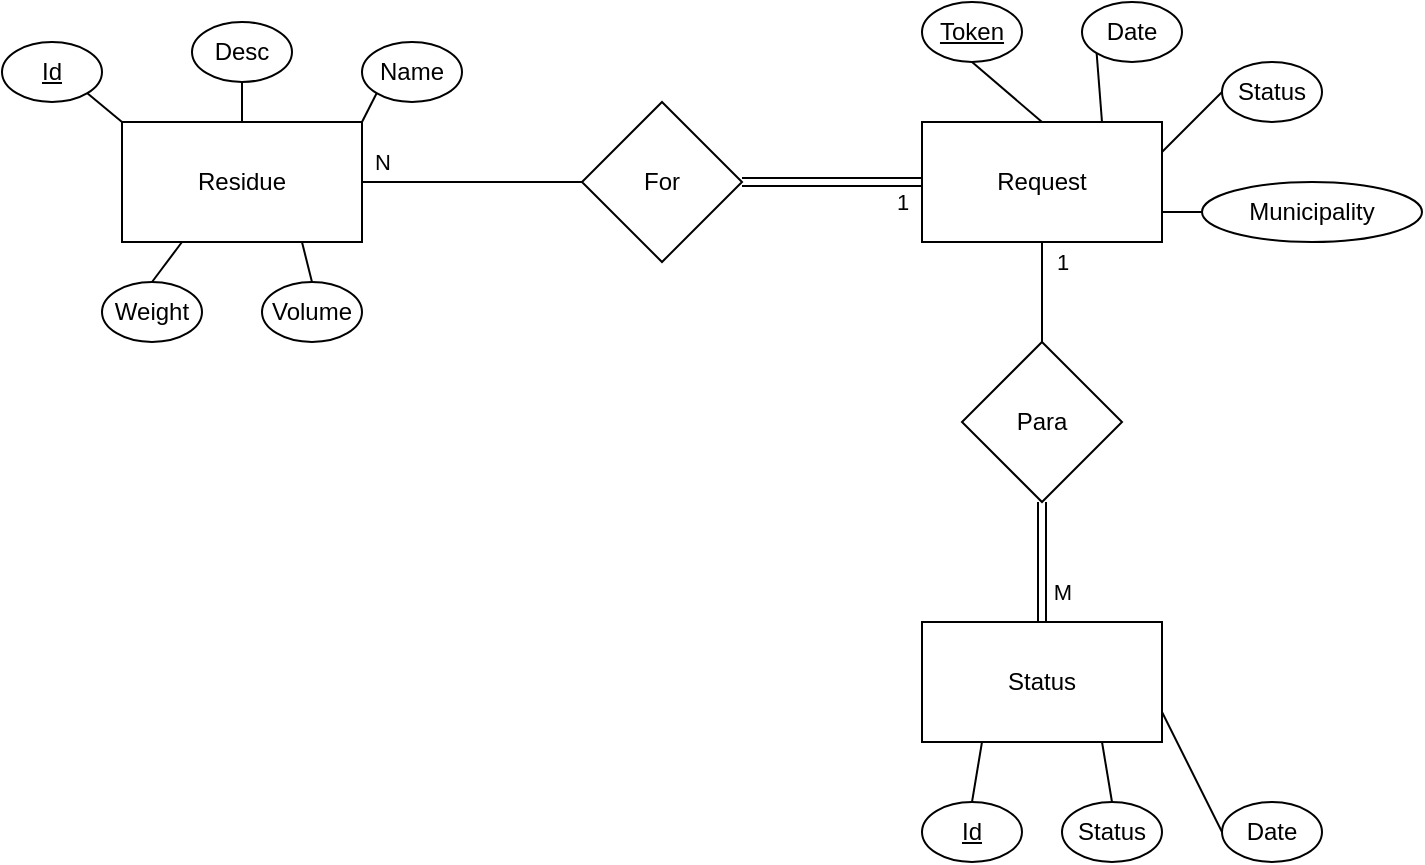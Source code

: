 <mxfile version="22.1.22" type="embed">
  <diagram name="Page-1" id="Ro34P792XvohgbcpVa79">
    <mxGraphModel dx="499" dy="465" grid="1" gridSize="10" guides="1" tooltips="1" connect="1" arrows="1" fold="1" page="1" pageScale="1" pageWidth="850" pageHeight="1100" math="0" shadow="0">
      <root>
        <mxCell id="0" />
        <mxCell id="1" parent="0" />
        <mxCell id="tOU5E5uqx6NDlQs9dXCh-1" value="Residue" style="rounded=0;whiteSpace=wrap;html=1;" parent="1" vertex="1">
          <mxGeometry x="150" y="210" width="120" height="60" as="geometry" />
        </mxCell>
        <mxCell id="tOU5E5uqx6NDlQs9dXCh-3" value="Request" style="rounded=0;whiteSpace=wrap;html=1;" parent="1" vertex="1">
          <mxGeometry x="550" y="210" width="120" height="60" as="geometry" />
        </mxCell>
        <mxCell id="tOU5E5uqx6NDlQs9dXCh-5" style="edgeStyle=orthogonalEdgeStyle;rounded=0;orthogonalLoop=1;jettySize=auto;html=1;exitX=0;exitY=0.5;exitDx=0;exitDy=0;entryX=1;entryY=0.5;entryDx=0;entryDy=0;endArrow=none;endFill=0;" parent="1" source="tOU5E5uqx6NDlQs9dXCh-4" target="tOU5E5uqx6NDlQs9dXCh-1" edge="1">
          <mxGeometry relative="1" as="geometry" />
        </mxCell>
        <mxCell id="tOU5E5uqx6NDlQs9dXCh-8" value="N" style="edgeLabel;html=1;align=center;verticalAlign=middle;resizable=0;points=[];" parent="tOU5E5uqx6NDlQs9dXCh-5" vertex="1" connectable="0">
          <mxGeometry x="0.473" y="-2" relative="1" as="geometry">
            <mxPoint x="-19" y="-8" as="offset" />
          </mxGeometry>
        </mxCell>
        <mxCell id="tOU5E5uqx6NDlQs9dXCh-6" style="edgeStyle=orthogonalEdgeStyle;rounded=0;orthogonalLoop=1;jettySize=auto;html=1;exitX=1;exitY=0.5;exitDx=0;exitDy=0;entryX=0;entryY=0.5;entryDx=0;entryDy=0;shape=link;" parent="1" source="tOU5E5uqx6NDlQs9dXCh-4" target="tOU5E5uqx6NDlQs9dXCh-3" edge="1">
          <mxGeometry relative="1" as="geometry" />
        </mxCell>
        <mxCell id="tOU5E5uqx6NDlQs9dXCh-7" value="1" style="edgeLabel;html=1;align=center;verticalAlign=middle;resizable=0;points=[];" parent="tOU5E5uqx6NDlQs9dXCh-6" vertex="1" connectable="0">
          <mxGeometry x="0.556" y="-4" relative="1" as="geometry">
            <mxPoint x="10" y="6" as="offset" />
          </mxGeometry>
        </mxCell>
        <mxCell id="tOU5E5uqx6NDlQs9dXCh-4" value="For" style="rhombus;whiteSpace=wrap;html=1;" parent="1" vertex="1">
          <mxGeometry x="380" y="200" width="80" height="80" as="geometry" />
        </mxCell>
        <mxCell id="tOU5E5uqx6NDlQs9dXCh-40" style="edgeStyle=none;shape=connector;rounded=0;orthogonalLoop=1;jettySize=auto;html=1;exitX=1;exitY=1;exitDx=0;exitDy=0;entryX=0;entryY=0;entryDx=0;entryDy=0;strokeColor=default;align=center;verticalAlign=middle;fontFamily=Helvetica;fontSize=11;fontColor=default;labelBackgroundColor=default;endArrow=none;endFill=0;" parent="1" source="tOU5E5uqx6NDlQs9dXCh-19" target="tOU5E5uqx6NDlQs9dXCh-1" edge="1">
          <mxGeometry relative="1" as="geometry" />
        </mxCell>
        <mxCell id="tOU5E5uqx6NDlQs9dXCh-19" value="&lt;u&gt;Id&lt;/u&gt;" style="ellipse;whiteSpace=wrap;html=1;" parent="1" vertex="1">
          <mxGeometry x="90" y="170" width="50" height="30" as="geometry" />
        </mxCell>
        <mxCell id="tOU5E5uqx6NDlQs9dXCh-39" style="edgeStyle=none;shape=connector;rounded=0;orthogonalLoop=1;jettySize=auto;html=1;exitX=0.5;exitY=1;exitDx=0;exitDy=0;entryX=0.5;entryY=0;entryDx=0;entryDy=0;strokeColor=default;align=center;verticalAlign=middle;fontFamily=Helvetica;fontSize=11;fontColor=default;labelBackgroundColor=default;endArrow=none;endFill=0;" parent="1" source="tOU5E5uqx6NDlQs9dXCh-22" target="tOU5E5uqx6NDlQs9dXCh-1" edge="1">
          <mxGeometry relative="1" as="geometry" />
        </mxCell>
        <mxCell id="tOU5E5uqx6NDlQs9dXCh-22" value="Desc" style="ellipse;whiteSpace=wrap;html=1;" parent="1" vertex="1">
          <mxGeometry x="185" y="160" width="50" height="30" as="geometry" />
        </mxCell>
        <mxCell id="tOU5E5uqx6NDlQs9dXCh-31" style="edgeStyle=none;shape=connector;rounded=0;orthogonalLoop=1;jettySize=auto;html=1;exitX=0;exitY=1;exitDx=0;exitDy=0;entryX=0.75;entryY=0;entryDx=0;entryDy=0;strokeColor=default;align=center;verticalAlign=middle;fontFamily=Helvetica;fontSize=11;fontColor=default;labelBackgroundColor=default;endArrow=none;endFill=0;" parent="1" source="tOU5E5uqx6NDlQs9dXCh-23" target="tOU5E5uqx6NDlQs9dXCh-3" edge="1">
          <mxGeometry relative="1" as="geometry" />
        </mxCell>
        <mxCell id="tOU5E5uqx6NDlQs9dXCh-23" value="Date" style="ellipse;whiteSpace=wrap;html=1;" parent="1" vertex="1">
          <mxGeometry x="630" y="150" width="50" height="30" as="geometry" />
        </mxCell>
        <mxCell id="tOU5E5uqx6NDlQs9dXCh-32" style="edgeStyle=none;shape=connector;rounded=0;orthogonalLoop=1;jettySize=auto;html=1;exitX=0;exitY=0.5;exitDx=0;exitDy=0;entryX=1;entryY=0.25;entryDx=0;entryDy=0;strokeColor=default;align=center;verticalAlign=middle;fontFamily=Helvetica;fontSize=11;fontColor=default;labelBackgroundColor=default;endArrow=none;endFill=0;" parent="1" source="tOU5E5uqx6NDlQs9dXCh-24" target="tOU5E5uqx6NDlQs9dXCh-3" edge="1">
          <mxGeometry relative="1" as="geometry" />
        </mxCell>
        <mxCell id="tOU5E5uqx6NDlQs9dXCh-24" value="Status" style="ellipse;whiteSpace=wrap;html=1;" parent="1" vertex="1">
          <mxGeometry x="700" y="180" width="50" height="30" as="geometry" />
        </mxCell>
        <mxCell id="tOU5E5uqx6NDlQs9dXCh-34" style="edgeStyle=none;shape=link;rounded=0;orthogonalLoop=1;jettySize=auto;html=1;exitX=0.5;exitY=1;exitDx=0;exitDy=0;entryX=0.5;entryY=0;entryDx=0;entryDy=0;strokeColor=default;align=center;verticalAlign=middle;fontFamily=Helvetica;fontSize=11;fontColor=default;labelBackgroundColor=default;endArrow=none;endFill=0;" parent="1" source="10" target="tOU5E5uqx6NDlQs9dXCh-33" edge="1">
          <mxGeometry relative="1" as="geometry">
            <mxPoint x="610" y="390" as="sourcePoint" />
          </mxGeometry>
        </mxCell>
        <mxCell id="tOU5E5uqx6NDlQs9dXCh-37" value="M" style="edgeLabel;html=1;align=center;verticalAlign=middle;resizable=0;points=[];fontFamily=Helvetica;fontSize=11;fontColor=default;labelBackgroundColor=default;" parent="tOU5E5uqx6NDlQs9dXCh-34" vertex="1" connectable="0">
          <mxGeometry x="-0.08" y="1" relative="1" as="geometry">
            <mxPoint x="9" y="17" as="offset" />
          </mxGeometry>
        </mxCell>
        <mxCell id="tOU5E5uqx6NDlQs9dXCh-35" style="edgeStyle=none;shape=connector;rounded=0;orthogonalLoop=1;jettySize=auto;html=1;exitX=0.5;exitY=0;exitDx=0;exitDy=0;entryX=0.5;entryY=1;entryDx=0;entryDy=0;strokeColor=default;align=center;verticalAlign=middle;fontFamily=Helvetica;fontSize=11;fontColor=default;labelBackgroundColor=default;endArrow=none;endFill=0;" parent="1" source="10" target="tOU5E5uqx6NDlQs9dXCh-3" edge="1">
          <mxGeometry relative="1" as="geometry">
            <mxPoint x="610" y="330" as="sourcePoint" />
          </mxGeometry>
        </mxCell>
        <mxCell id="tOU5E5uqx6NDlQs9dXCh-36" value="1" style="edgeLabel;html=1;align=center;verticalAlign=middle;resizable=0;points=[];fontFamily=Helvetica;fontSize=11;fontColor=default;labelBackgroundColor=default;" parent="tOU5E5uqx6NDlQs9dXCh-35" vertex="1" connectable="0">
          <mxGeometry x="0.28" relative="1" as="geometry">
            <mxPoint x="10" y="-8" as="offset" />
          </mxGeometry>
        </mxCell>
        <mxCell id="tOU5E5uqx6NDlQs9dXCh-30" style="rounded=0;orthogonalLoop=1;jettySize=auto;html=1;exitX=0.5;exitY=1;exitDx=0;exitDy=0;entryX=0.5;entryY=0;entryDx=0;entryDy=0;endArrow=none;endFill=0;" parent="1" source="tOU5E5uqx6NDlQs9dXCh-28" target="tOU5E5uqx6NDlQs9dXCh-3" edge="1">
          <mxGeometry relative="1" as="geometry" />
        </mxCell>
        <mxCell id="tOU5E5uqx6NDlQs9dXCh-28" value="&lt;u&gt;Token&lt;/u&gt;" style="ellipse;whiteSpace=wrap;html=1;" parent="1" vertex="1">
          <mxGeometry x="550" y="150" width="50" height="30" as="geometry" />
        </mxCell>
        <mxCell id="tOU5E5uqx6NDlQs9dXCh-33" value="Status" style="rounded=0;whiteSpace=wrap;html=1;" parent="1" vertex="1">
          <mxGeometry x="550" y="460" width="120" height="60" as="geometry" />
        </mxCell>
        <mxCell id="tOU5E5uqx6NDlQs9dXCh-49" style="edgeStyle=none;shape=connector;rounded=0;orthogonalLoop=1;jettySize=auto;html=1;exitX=0;exitY=0.5;exitDx=0;exitDy=0;entryX=1;entryY=0.75;entryDx=0;entryDy=0;strokeColor=default;align=center;verticalAlign=middle;fontFamily=Helvetica;fontSize=11;fontColor=default;labelBackgroundColor=default;endArrow=none;endFill=0;" parent="1" source="tOU5E5uqx6NDlQs9dXCh-48" target="tOU5E5uqx6NDlQs9dXCh-3" edge="1">
          <mxGeometry relative="1" as="geometry" />
        </mxCell>
        <mxCell id="tOU5E5uqx6NDlQs9dXCh-48" value="Municipality" style="ellipse;whiteSpace=wrap;html=1;" parent="1" vertex="1">
          <mxGeometry x="690" y="240" width="110" height="30" as="geometry" />
        </mxCell>
        <mxCell id="tOU5E5uqx6NDlQs9dXCh-52" style="edgeStyle=none;shape=connector;rounded=0;orthogonalLoop=1;jettySize=auto;html=1;exitX=0.5;exitY=0;exitDx=0;exitDy=0;entryX=0.25;entryY=1;entryDx=0;entryDy=0;strokeColor=default;align=center;verticalAlign=middle;fontFamily=Helvetica;fontSize=11;fontColor=default;labelBackgroundColor=default;endArrow=none;endFill=0;" parent="1" source="tOU5E5uqx6NDlQs9dXCh-50" target="tOU5E5uqx6NDlQs9dXCh-33" edge="1">
          <mxGeometry relative="1" as="geometry" />
        </mxCell>
        <mxCell id="tOU5E5uqx6NDlQs9dXCh-50" value="&lt;u&gt;Id&lt;/u&gt;" style="ellipse;whiteSpace=wrap;html=1;" parent="1" vertex="1">
          <mxGeometry x="550" y="550" width="50" height="30" as="geometry" />
        </mxCell>
        <mxCell id="15" style="rounded=0;orthogonalLoop=1;jettySize=auto;html=1;exitX=0;exitY=0.5;exitDx=0;exitDy=0;entryX=1;entryY=0.75;entryDx=0;entryDy=0;endArrow=none;endFill=0;" parent="1" source="tOU5E5uqx6NDlQs9dXCh-51" target="tOU5E5uqx6NDlQs9dXCh-33" edge="1">
          <mxGeometry relative="1" as="geometry" />
        </mxCell>
        <mxCell id="tOU5E5uqx6NDlQs9dXCh-51" value="Date" style="ellipse;whiteSpace=wrap;html=1;" parent="1" vertex="1">
          <mxGeometry x="700" y="550" width="50" height="30" as="geometry" />
        </mxCell>
        <mxCell id="4" style="rounded=0;orthogonalLoop=1;jettySize=auto;html=1;exitX=0;exitY=1;exitDx=0;exitDy=0;entryX=1;entryY=0;entryDx=0;entryDy=0;endArrow=none;endFill=0;" parent="1" source="3" target="tOU5E5uqx6NDlQs9dXCh-1" edge="1">
          <mxGeometry relative="1" as="geometry" />
        </mxCell>
        <mxCell id="3" value="Name" style="ellipse;whiteSpace=wrap;html=1;" parent="1" vertex="1">
          <mxGeometry x="270" y="170" width="50" height="30" as="geometry" />
        </mxCell>
        <mxCell id="6" style="edgeStyle=none;shape=connector;rounded=0;orthogonalLoop=1;jettySize=auto;html=1;exitX=0.5;exitY=0;exitDx=0;exitDy=0;entryX=0.25;entryY=1;entryDx=0;entryDy=0;labelBackgroundColor=default;strokeColor=default;align=center;verticalAlign=middle;fontFamily=Helvetica;fontSize=11;fontColor=default;endArrow=none;endFill=0;" parent="1" source="5" target="tOU5E5uqx6NDlQs9dXCh-1" edge="1">
          <mxGeometry relative="1" as="geometry" />
        </mxCell>
        <mxCell id="5" value="Weight" style="ellipse;whiteSpace=wrap;html=1;" parent="1" vertex="1">
          <mxGeometry x="140" y="290" width="50" height="30" as="geometry" />
        </mxCell>
        <mxCell id="8" style="edgeStyle=none;shape=connector;rounded=0;orthogonalLoop=1;jettySize=auto;html=1;exitX=0.5;exitY=0;exitDx=0;exitDy=0;entryX=0.75;entryY=1;entryDx=0;entryDy=0;labelBackgroundColor=default;strokeColor=default;align=center;verticalAlign=middle;fontFamily=Helvetica;fontSize=11;fontColor=default;endArrow=none;endFill=0;" parent="1" source="7" target="tOU5E5uqx6NDlQs9dXCh-1" edge="1">
          <mxGeometry relative="1" as="geometry" />
        </mxCell>
        <mxCell id="7" value="Volume" style="ellipse;whiteSpace=wrap;html=1;" parent="1" vertex="1">
          <mxGeometry x="220" y="290" width="50" height="30" as="geometry" />
        </mxCell>
        <mxCell id="10" value="Para" style="rhombus;whiteSpace=wrap;html=1;" parent="1" vertex="1">
          <mxGeometry x="570" y="320" width="80" height="80" as="geometry" />
        </mxCell>
        <mxCell id="14" style="rounded=0;orthogonalLoop=1;jettySize=auto;html=1;exitX=0.5;exitY=0;exitDx=0;exitDy=0;entryX=0.75;entryY=1;entryDx=0;entryDy=0;endArrow=none;endFill=0;" parent="1" source="12" target="tOU5E5uqx6NDlQs9dXCh-33" edge="1">
          <mxGeometry relative="1" as="geometry" />
        </mxCell>
        <mxCell id="12" value="Status" style="ellipse;whiteSpace=wrap;html=1;" parent="1" vertex="1">
          <mxGeometry x="620" y="550" width="50" height="30" as="geometry" />
        </mxCell>
      </root>
    </mxGraphModel>
  </diagram>
</mxfile>
